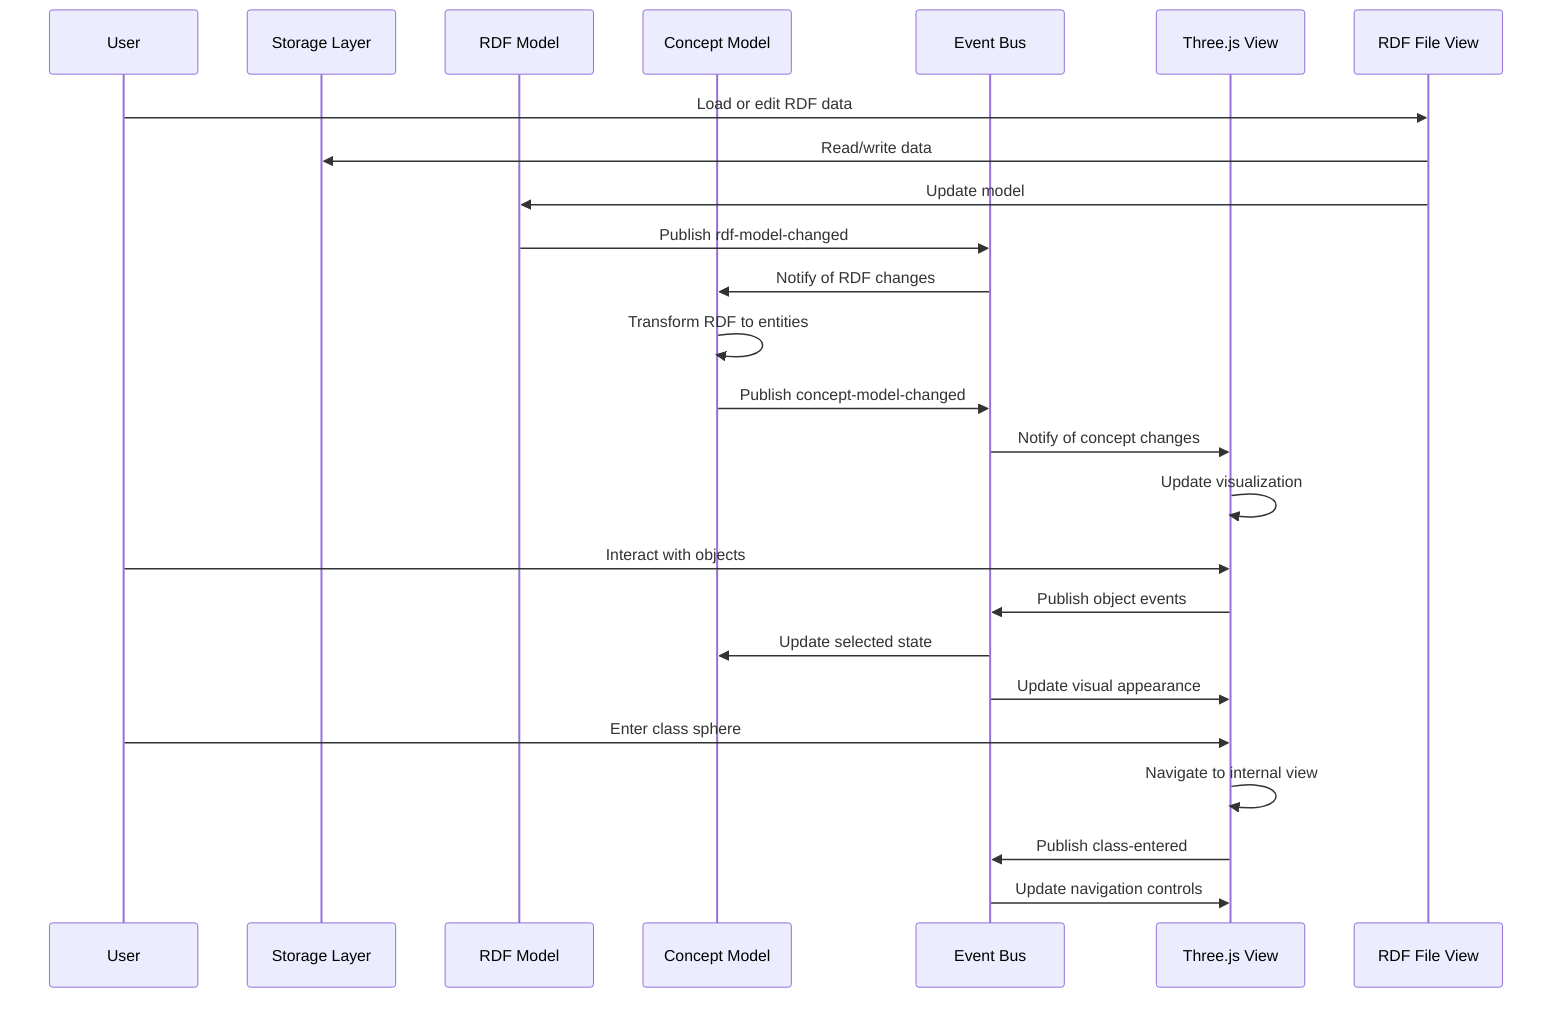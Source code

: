 sequenceDiagram
    participant User
    participant Storage as Storage Layer
    participant RDFModel as RDF Model
    participant ConceptModel as Concept Model
    participant EventBus as Event Bus
    participant ThreeView as Three.js View
    participant RDFView as RDF File View
    
    User->>RDFView: Load or edit RDF data
    RDFView->>Storage: Read/write data
    RDFView->>RDFModel: Update model
    RDFModel->>EventBus: Publish rdf-model-changed
    EventBus->>ConceptModel: Notify of RDF changes
    ConceptModel->>ConceptModel: Transform RDF to entities
    ConceptModel->>EventBus: Publish concept-model-changed
    EventBus->>ThreeView: Notify of concept changes
    ThreeView->>ThreeView: Update visualization
    
    User->>ThreeView: Interact with objects
    ThreeView->>EventBus: Publish object events
    EventBus->>ConceptModel: Update selected state
    EventBus->>ThreeView: Update visual appearance
    
    User->>ThreeView: Enter class sphere
    ThreeView->>ThreeView: Navigate to internal view
    ThreeView->>EventBus: Publish class-entered
    EventBus->>ThreeView: Update navigation controls